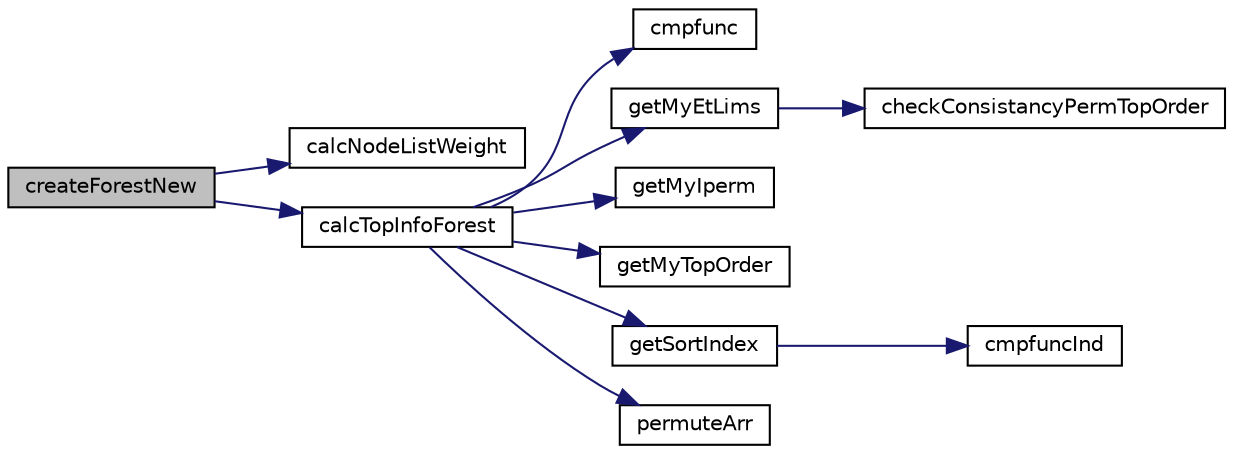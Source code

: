 digraph "createForestNew"
{
 // LATEX_PDF_SIZE
  edge [fontname="Helvetica",fontsize="10",labelfontname="Helvetica",labelfontsize="10"];
  node [fontname="Helvetica",fontsize="10",shape=record];
  rankdir="LR";
  Node1 [label="createForestNew",height=0.2,width=0.4,color="black", fillcolor="grey75", style="filled", fontcolor="black",tooltip=" "];
  Node1 -> Node2 [color="midnightblue",fontsize="10",style="solid",fontname="Helvetica"];
  Node2 [label="calcNodeListWeight",height=0.2,width=0.4,color="black", fillcolor="white", style="filled",URL="$supernodalForest_8c.html#a1ea31ad90bab2a1e70c4fda1f57494e7",tooltip=" "];
  Node1 -> Node3 [color="midnightblue",fontsize="10",style="solid",fontname="Helvetica"];
  Node3 [label="calcTopInfoForest",height=0.2,width=0.4,color="black", fillcolor="white", style="filled",URL="$supernodalForest_8c.html#a6b1f8b3aff57a2252803334c72159846",tooltip=" "];
  Node3 -> Node4 [color="midnightblue",fontsize="10",style="solid",fontname="Helvetica"];
  Node4 [label="cmpfunc",height=0.2,width=0.4,color="black", fillcolor="white", style="filled",URL="$supernodalForest_8c.html#ac4b64efac6b92ff63774c58b92d0fdb5",tooltip=" "];
  Node3 -> Node5 [color="midnightblue",fontsize="10",style="solid",fontname="Helvetica"];
  Node5 [label="getMyEtLims",height=0.2,width=0.4,color="black", fillcolor="white", style="filled",URL="$superlu__defs_8h.html#adf47c7cf29437f3fbaa0a2cb0b45acf9",tooltip=" "];
  Node5 -> Node6 [color="midnightblue",fontsize="10",style="solid",fontname="Helvetica"];
  Node6 [label="checkConsistancyPermTopOrder",height=0.2,width=0.4,color="black", fillcolor="white", style="filled",URL="$supernodal__etree_8c.html#ade69581976f1eea5de07dbab3bcd2053",tooltip=" "];
  Node3 -> Node7 [color="midnightblue",fontsize="10",style="solid",fontname="Helvetica"];
  Node7 [label="getMyIperm",height=0.2,width=0.4,color="black", fillcolor="white", style="filled",URL="$superlu__defs_8h.html#a9d521c41ca56c5eb424db001c32bef6d",tooltip=" "];
  Node3 -> Node8 [color="midnightblue",fontsize="10",style="solid",fontname="Helvetica"];
  Node8 [label="getMyTopOrder",height=0.2,width=0.4,color="black", fillcolor="white", style="filled",URL="$superlu__defs_8h.html#a4fc96feae0de46df0526b06f3a23e4ff",tooltip=" "];
  Node3 -> Node9 [color="midnightblue",fontsize="10",style="solid",fontname="Helvetica"];
  Node9 [label="getSortIndex",height=0.2,width=0.4,color="black", fillcolor="white", style="filled",URL="$supernodalForest_8c.html#afcadf01d74998cfcf4581a808dd26438",tooltip=" "];
  Node9 -> Node10 [color="midnightblue",fontsize="10",style="solid",fontname="Helvetica"];
  Node10 [label="cmpfuncInd",height=0.2,width=0.4,color="black", fillcolor="white", style="filled",URL="$supernodalForest_8c.html#aa72995b238cb90540ce9f47b2af1cbe5",tooltip=" "];
  Node3 -> Node11 [color="midnightblue",fontsize="10",style="solid",fontname="Helvetica"];
  Node11 [label="permuteArr",height=0.2,width=0.4,color="black", fillcolor="white", style="filled",URL="$supernodalForest_8c.html#a7f92a196f056df03d3e7b7dfafa825a6",tooltip=" "];
}
